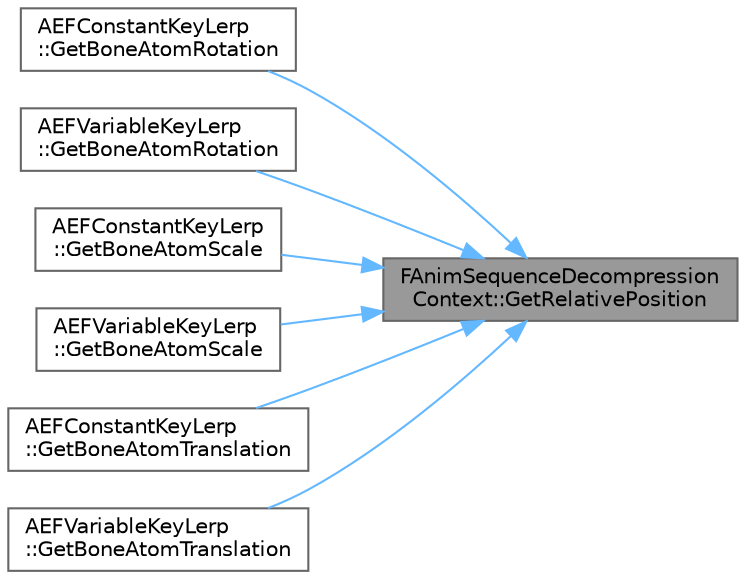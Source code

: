 digraph "FAnimSequenceDecompressionContext::GetRelativePosition"
{
 // INTERACTIVE_SVG=YES
 // LATEX_PDF_SIZE
  bgcolor="transparent";
  edge [fontname=Helvetica,fontsize=10,labelfontname=Helvetica,labelfontsize=10];
  node [fontname=Helvetica,fontsize=10,shape=box,height=0.2,width=0.4];
  rankdir="RL";
  Node1 [id="Node000001",label="FAnimSequenceDecompression\lContext::GetRelativePosition",height=0.2,width=0.4,color="gray40", fillcolor="grey60", style="filled", fontcolor="black",tooltip=" "];
  Node1 -> Node2 [id="edge1_Node000001_Node000002",dir="back",color="steelblue1",style="solid",tooltip=" "];
  Node2 [id="Node000002",label="AEFConstantKeyLerp\l::GetBoneAtomRotation",height=0.2,width=0.4,color="grey40", fillcolor="white", style="filled",URL="$d1/d9a/classAEFConstantKeyLerp.html#a17588efbca7151a06de3307ee0e5ea9f",tooltip="Decompress the Rotation component of a BoneAtom."];
  Node1 -> Node3 [id="edge2_Node000001_Node000003",dir="back",color="steelblue1",style="solid",tooltip=" "];
  Node3 [id="Node000003",label="AEFVariableKeyLerp\l::GetBoneAtomRotation",height=0.2,width=0.4,color="grey40", fillcolor="white", style="filled",URL="$d9/db9/classAEFVariableKeyLerp.html#acc9cb71e901596a27e16a69093523766",tooltip="Decompress the Rotation component of a BoneAtom."];
  Node1 -> Node4 [id="edge3_Node000001_Node000004",dir="back",color="steelblue1",style="solid",tooltip=" "];
  Node4 [id="Node000004",label="AEFConstantKeyLerp\l::GetBoneAtomScale",height=0.2,width=0.4,color="grey40", fillcolor="white", style="filled",URL="$d1/d9a/classAEFConstantKeyLerp.html#af9a24b45cab80a49d7c3edcf9efe822d",tooltip="Decompress the Scale component of a BoneAtom."];
  Node1 -> Node5 [id="edge4_Node000001_Node000005",dir="back",color="steelblue1",style="solid",tooltip=" "];
  Node5 [id="Node000005",label="AEFVariableKeyLerp\l::GetBoneAtomScale",height=0.2,width=0.4,color="grey40", fillcolor="white", style="filled",URL="$d9/db9/classAEFVariableKeyLerp.html#a261e7d9740c33f445bdbba02e71141ed",tooltip="Decompress the Scale component of a BoneAtom."];
  Node1 -> Node6 [id="edge5_Node000001_Node000006",dir="back",color="steelblue1",style="solid",tooltip=" "];
  Node6 [id="Node000006",label="AEFConstantKeyLerp\l::GetBoneAtomTranslation",height=0.2,width=0.4,color="grey40", fillcolor="white", style="filled",URL="$d1/d9a/classAEFConstantKeyLerp.html#a025e9e310403ab125bf9b580e74d92ac",tooltip="Decompress the Translation component of a BoneAtom."];
  Node1 -> Node7 [id="edge6_Node000001_Node000007",dir="back",color="steelblue1",style="solid",tooltip=" "];
  Node7 [id="Node000007",label="AEFVariableKeyLerp\l::GetBoneAtomTranslation",height=0.2,width=0.4,color="grey40", fillcolor="white", style="filled",URL="$d9/db9/classAEFVariableKeyLerp.html#abf710252bc530039e32102a61204557d",tooltip="Decompress the Translation component of a BoneAtom."];
}
